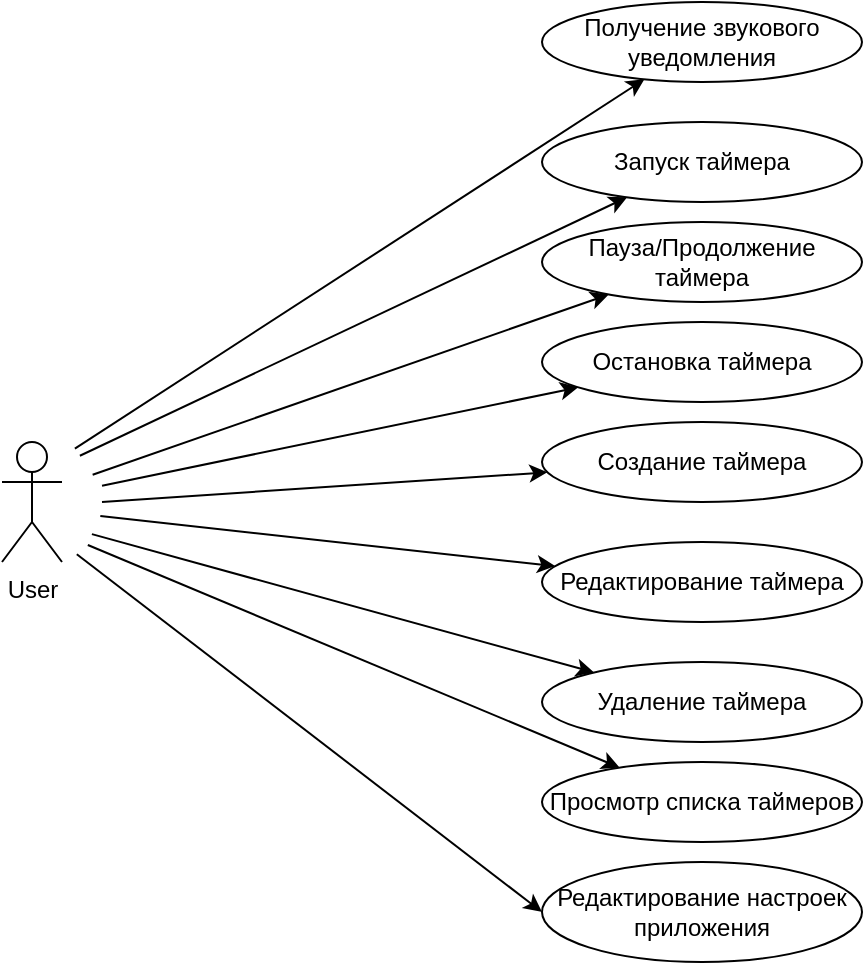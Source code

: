 <mxfile version="24.2.5" type="device" pages="3">
  <diagram id="NwsiOxc8bwwGCf-gUlxk" name="Страница — 1">
    <mxGraphModel dx="1036" dy="614" grid="1" gridSize="10" guides="1" tooltips="1" connect="1" arrows="1" fold="1" page="1" pageScale="1" pageWidth="827" pageHeight="1169" math="0" shadow="0">
      <root>
        <mxCell id="0" />
        <mxCell id="1" parent="0" />
        <mxCell id="uc3" value="Редактирование настроек приложения" style="ellipse;whiteSpace=wrap;html=1;fillColor=#FFFFFF;strokeColor=#000000;" parent="1" vertex="1">
          <mxGeometry x="400" y="620" width="160" height="50" as="geometry" />
        </mxCell>
        <mxCell id="uc4" value="Пауза/Продолжение таймера" style="ellipse;whiteSpace=wrap;html=1;fillColor=#FFFFFF;strokeColor=#000000;" parent="1" vertex="1">
          <mxGeometry x="400" y="300" width="160" height="40" as="geometry" />
        </mxCell>
        <mxCell id="edge4" style="exitX=0.961;exitY=0.33;exitDx=0;exitDy=0;exitPerimeter=0;" parent="1" target="uc4" edge="1">
          <mxGeometry relative="1" as="geometry">
            <mxPoint x="175.32" y="426.4" as="sourcePoint" />
          </mxGeometry>
        </mxCell>
        <mxCell id="uc5" value="Остановка таймера" style="ellipse;whiteSpace=wrap;html=1;fillColor=#FFFFFF;strokeColor=#000000;" parent="1" vertex="1">
          <mxGeometry x="400" y="350" width="160" height="40" as="geometry" />
        </mxCell>
        <mxCell id="edge5" style="exitX=1;exitY=0.398;exitDx=0;exitDy=0;exitPerimeter=0;" parent="1" target="uc5" edge="1">
          <mxGeometry relative="1" as="geometry">
            <mxPoint x="180" y="431.84" as="sourcePoint" />
          </mxGeometry>
        </mxCell>
        <mxCell id="uc6" value="Создание таймера" style="ellipse;whiteSpace=wrap;html=1;fillColor=#FFFFFF;strokeColor=#000000;" parent="1" vertex="1">
          <mxGeometry x="400" y="400" width="160" height="40" as="geometry" />
        </mxCell>
        <mxCell id="edge6" style="exitX=1;exitY=0.5;exitDx=0;exitDy=0;" parent="1" target="uc6" edge="1">
          <mxGeometry relative="1" as="geometry">
            <mxPoint x="180" y="440" as="sourcePoint" />
          </mxGeometry>
        </mxCell>
        <mxCell id="uc7" value="Редактирование таймера" style="ellipse;whiteSpace=wrap;html=1;fillColor=#FFFFFF;strokeColor=#000000;" parent="1" vertex="1">
          <mxGeometry x="400" y="460" width="160" height="40" as="geometry" />
        </mxCell>
        <mxCell id="edge7" style="exitX=0.993;exitY=0.588;exitDx=0;exitDy=0;exitPerimeter=0;" parent="1" target="uc7" edge="1">
          <mxGeometry relative="1" as="geometry">
            <mxPoint x="179.16" y="447.04" as="sourcePoint" />
          </mxGeometry>
        </mxCell>
        <mxCell id="uc8" value="Удаление таймера" style="ellipse;whiteSpace=wrap;html=1;fillColor=#FFFFFF;strokeColor=#000000;" parent="1" vertex="1">
          <mxGeometry x="400" y="520" width="160" height="40" as="geometry" />
        </mxCell>
        <mxCell id="edge8" style="exitX=0.958;exitY=0.701;exitDx=0;exitDy=0;exitPerimeter=0;" parent="1" target="uc8" edge="1">
          <mxGeometry relative="1" as="geometry">
            <mxPoint x="174.96" y="456.08" as="sourcePoint" />
          </mxGeometry>
        </mxCell>
        <mxCell id="uc9" value="Просмотр списка таймеров" style="ellipse;whiteSpace=wrap;html=1;fillColor=#FFFFFF;strokeColor=#000000;" parent="1" vertex="1">
          <mxGeometry x="400" y="570" width="160" height="40" as="geometry" />
        </mxCell>
        <mxCell id="edge9" style="exitX=0.941;exitY=0.769;exitDx=0;exitDy=0;exitPerimeter=0;" parent="1" target="uc9" edge="1">
          <mxGeometry relative="1" as="geometry">
            <mxPoint x="172.92" y="461.52" as="sourcePoint" />
          </mxGeometry>
        </mxCell>
        <mxCell id="uc10" value="Запуск таймера" style="ellipse;whiteSpace=wrap;html=1;fillColor=#FFFFFF;strokeColor=#000000;" parent="1" vertex="1">
          <mxGeometry x="400" y="250" width="160" height="40" as="geometry" />
        </mxCell>
        <mxCell id="edge10" style="" parent="1" target="uc10" edge="1">
          <mxGeometry relative="1" as="geometry">
            <mxPoint x="168.95" y="416.869" as="sourcePoint" />
          </mxGeometry>
        </mxCell>
        <mxCell id="uc12" value="Получение звукового уведомления" style="ellipse;whiteSpace=wrap;html=1;fillColor=#FFFFFF;strokeColor=#000000;" parent="1" vertex="1">
          <mxGeometry x="400" y="190" width="160" height="40" as="geometry" />
        </mxCell>
        <mxCell id="edge12" style="exitX=0.887;exitY=0.166;exitDx=0;exitDy=0;exitPerimeter=0;" parent="1" target="uc12" edge="1">
          <mxGeometry relative="1" as="geometry">
            <mxPoint x="166.44" y="413.28" as="sourcePoint" />
          </mxGeometry>
        </mxCell>
        <mxCell id="QagyqnC1LckfgayvKWn9-4" value="User" style="shape=umlActor;verticalLabelPosition=bottom;verticalAlign=top;html=1;outlineConnect=0;" parent="1" vertex="1">
          <mxGeometry x="130" y="410" width="30" height="60" as="geometry" />
        </mxCell>
        <mxCell id="QagyqnC1LckfgayvKWn9-5" style="entryX=0;entryY=0.5;entryDx=0;entryDy=0;exitX=0.895;exitY=0.827;exitDx=0;exitDy=0;exitPerimeter=0;" parent="1" target="uc3" edge="1">
          <mxGeometry relative="1" as="geometry">
            <mxPoint x="167.4" y="466.16" as="sourcePoint" />
            <mxPoint x="456" y="582" as="targetPoint" />
          </mxGeometry>
        </mxCell>
      </root>
    </mxGraphModel>
  </diagram>
  <diagram id="YE8kzQvxtXKD8Rf_VfgE" name="Страница — 2">
    <mxGraphModel dx="2736" dy="2313" grid="1" gridSize="10" guides="1" tooltips="1" connect="1" arrows="1" fold="1" page="1" pageScale="1" pageWidth="827" pageHeight="1169" math="0" shadow="0">
      <root>
        <mxCell id="0" />
        <mxCell id="1" parent="0" />
        <mxCell id="q6nbXp8VcwyLTmjKK6T_-49" value="" style="edgeStyle=orthogonalEdgeStyle;rounded=0;orthogonalLoop=1;jettySize=auto;html=1;" edge="1" parent="1" source="q6nbXp8VcwyLTmjKK6T_-1" target="q6nbXp8VcwyLTmjKK6T_-47">
          <mxGeometry relative="1" as="geometry" />
        </mxCell>
        <mxCell id="q6nbXp8VcwyLTmjKK6T_-1" value="Выбор таймера" style="rounded=1;whiteSpace=wrap;html=1;" vertex="1" parent="1">
          <mxGeometry x="216.25" y="-10" width="187.5" height="40" as="geometry" />
        </mxCell>
        <mxCell id="q6nbXp8VcwyLTmjKK6T_-15" value="" style="edgeStyle=orthogonalEdgeStyle;rounded=0;orthogonalLoop=1;jettySize=auto;html=1;" edge="1" parent="1" source="q6nbXp8VcwyLTmjKK6T_-2" target="q6nbXp8VcwyLTmjKK6T_-3">
          <mxGeometry relative="1" as="geometry" />
        </mxCell>
        <mxCell id="q6nbXp8VcwyLTmjKK6T_-2" value="Нажатие &#39;Старт&#39;" style="rounded=1;whiteSpace=wrap;html=1;" vertex="1" parent="1">
          <mxGeometry x="215" y="130" width="190" height="40" as="geometry" />
        </mxCell>
        <mxCell id="q6nbXp8VcwyLTmjKK6T_-46" value="" style="edgeStyle=orthogonalEdgeStyle;rounded=0;orthogonalLoop=1;jettySize=auto;html=1;" edge="1" parent="1" source="q6nbXp8VcwyLTmjKK6T_-3" target="q6nbXp8VcwyLTmjKK6T_-5">
          <mxGeometry relative="1" as="geometry" />
        </mxCell>
        <mxCell id="q6nbXp8VcwyLTmjKK6T_-3" value="Запуск фазы" style="rounded=1;whiteSpace=wrap;html=1;" vertex="1" parent="1">
          <mxGeometry x="215" y="200" width="190" height="40" as="geometry" />
        </mxCell>
        <mxCell id="q6nbXp8VcwyLTmjKK6T_-20" value="" style="edgeStyle=orthogonalEdgeStyle;rounded=0;orthogonalLoop=1;jettySize=auto;html=1;" edge="1" parent="1" source="q6nbXp8VcwyLTmjKK6T_-5" target="q6nbXp8VcwyLTmjKK6T_-6">
          <mxGeometry relative="1" as="geometry" />
        </mxCell>
        <mxCell id="q6nbXp8VcwyLTmjKK6T_-23" value="" style="edgeStyle=orthogonalEdgeStyle;rounded=0;orthogonalLoop=1;jettySize=auto;html=1;" edge="1" parent="1" source="q6nbXp8VcwyLTmjKK6T_-5" target="q6nbXp8VcwyLTmjKK6T_-9">
          <mxGeometry relative="1" as="geometry" />
        </mxCell>
        <mxCell id="q6nbXp8VcwyLTmjKK6T_-5" value="Фаза завершена?" style="rhombus;whiteSpace=wrap;html=1;" vertex="1" parent="1">
          <mxGeometry x="240" y="310" width="140" height="60" as="geometry" />
        </mxCell>
        <mxCell id="q6nbXp8VcwyLTmjKK6T_-22" value="" style="edgeStyle=orthogonalEdgeStyle;rounded=0;orthogonalLoop=1;jettySize=auto;html=1;" edge="1" parent="1" source="q6nbXp8VcwyLTmjKK6T_-6" target="q6nbXp8VcwyLTmjKK6T_-7">
          <mxGeometry relative="1" as="geometry" />
        </mxCell>
        <mxCell id="q6nbXp8VcwyLTmjKK6T_-6" value="Проиграть звук" style="rounded=1;whiteSpace=wrap;html=1;" vertex="1" parent="1">
          <mxGeometry y="280" width="140" height="40" as="geometry" />
        </mxCell>
        <mxCell id="q6nbXp8VcwyLTmjKK6T_-43" value="" style="edgeStyle=orthogonalEdgeStyle;rounded=0;orthogonalLoop=1;jettySize=auto;html=1;" edge="1" parent="1" source="q6nbXp8VcwyLTmjKK6T_-7" target="q6nbXp8VcwyLTmjKK6T_-8">
          <mxGeometry relative="1" as="geometry" />
        </mxCell>
        <mxCell id="q6nbXp8VcwyLTmjKK6T_-7" value="Переключить фазу" style="rounded=1;whiteSpace=wrap;html=1;" vertex="1" parent="1">
          <mxGeometry y="370" width="140" height="40" as="geometry" />
        </mxCell>
        <mxCell id="q6nbXp8VcwyLTmjKK6T_-8" value="Таймер завершен?" style="rhombus;whiteSpace=wrap;html=1;" vertex="1" parent="1">
          <mxGeometry x="-230" y="360" width="140" height="60" as="geometry" />
        </mxCell>
        <mxCell id="q6nbXp8VcwyLTmjKK6T_-37" value="" style="edgeStyle=orthogonalEdgeStyle;rounded=0;orthogonalLoop=1;jettySize=auto;html=1;" edge="1" parent="1" source="q6nbXp8VcwyLTmjKK6T_-9" target="q6nbXp8VcwyLTmjKK6T_-33">
          <mxGeometry relative="1" as="geometry" />
        </mxCell>
        <mxCell id="q6nbXp8VcwyLTmjKK6T_-38" value="" style="edgeStyle=orthogonalEdgeStyle;rounded=0;orthogonalLoop=1;jettySize=auto;html=1;entryX=0;entryY=0.75;entryDx=0;entryDy=0;exitX=1;exitY=1;exitDx=0;exitDy=0;" edge="1" parent="1" source="q6nbXp8VcwyLTmjKK6T_-9" target="q6nbXp8VcwyLTmjKK6T_-11">
          <mxGeometry relative="1" as="geometry">
            <Array as="points">
              <mxPoint x="350" y="475" />
              <mxPoint x="350" y="540" />
            </Array>
          </mxGeometry>
        </mxCell>
        <mxCell id="q6nbXp8VcwyLTmjKK6T_-41" value="" style="edgeStyle=orthogonalEdgeStyle;rounded=0;orthogonalLoop=1;jettySize=auto;html=1;" edge="1" parent="1" source="q6nbXp8VcwyLTmjKK6T_-9" target="q6nbXp8VcwyLTmjKK6T_-10">
          <mxGeometry relative="1" as="geometry" />
        </mxCell>
        <mxCell id="q6nbXp8VcwyLTmjKK6T_-9" value="Пользователь взаимодействует?" style="rhombus;whiteSpace=wrap;html=1;" vertex="1" parent="1">
          <mxGeometry x="220" y="430" width="180" height="60" as="geometry" />
        </mxCell>
        <mxCell id="q6nbXp8VcwyLTmjKK6T_-10" value="Пауза" style="rounded=1;whiteSpace=wrap;html=1;" vertex="1" parent="1">
          <mxGeometry x="480" y="440" width="120" height="40" as="geometry" />
        </mxCell>
        <mxCell id="q6nbXp8VcwyLTmjKK6T_-42" style="edgeStyle=orthogonalEdgeStyle;rounded=0;orthogonalLoop=1;jettySize=auto;html=1;exitX=0.5;exitY=1;exitDx=0;exitDy=0;" edge="1" parent="1" source="q6nbXp8VcwyLTmjKK6T_-11">
          <mxGeometry relative="1" as="geometry">
            <mxPoint x="310" y="280" as="targetPoint" />
            <Array as="points">
              <mxPoint x="470" y="570" />
              <mxPoint x="620" y="570" />
              <mxPoint x="620" y="280" />
            </Array>
          </mxGeometry>
        </mxCell>
        <mxCell id="q6nbXp8VcwyLTmjKK6T_-11" value="Продолжить" style="rounded=1;whiteSpace=wrap;html=1;" vertex="1" parent="1">
          <mxGeometry x="410" y="510" width="120" height="40" as="geometry" />
        </mxCell>
        <mxCell id="q6nbXp8VcwyLTmjKK6T_-26" value="" style="edgeStyle=orthogonalEdgeStyle;rounded=0;orthogonalLoop=1;jettySize=auto;html=1;" edge="1" parent="1" source="q6nbXp8VcwyLTmjKK6T_-24" target="q6nbXp8VcwyLTmjKK6T_-1">
          <mxGeometry relative="1" as="geometry" />
        </mxCell>
        <mxCell id="q6nbXp8VcwyLTmjKK6T_-24" value="" style="ellipse;whiteSpace=wrap;html=1;aspect=fixed;" vertex="1" parent="1">
          <mxGeometry x="280" y="-100" width="60" height="60" as="geometry" />
        </mxCell>
        <mxCell id="q6nbXp8VcwyLTmjKK6T_-31" value="" style="ellipse;whiteSpace=wrap;html=1;aspect=fixed;fillColor=#000000;" vertex="1" parent="1">
          <mxGeometry x="60" y="670" width="60" height="60" as="geometry" />
        </mxCell>
        <mxCell id="q6nbXp8VcwyLTmjKK6T_-36" value="" style="edgeStyle=orthogonalEdgeStyle;rounded=0;orthogonalLoop=1;jettySize=auto;html=1;exitX=0.5;exitY=1;exitDx=0;exitDy=0;" edge="1" parent="1" source="q6nbXp8VcwyLTmjKK6T_-33" target="q6nbXp8VcwyLTmjKK6T_-31">
          <mxGeometry relative="1" as="geometry">
            <Array as="points">
              <mxPoint x="90" y="710" />
              <mxPoint x="90" y="710" />
            </Array>
          </mxGeometry>
        </mxCell>
        <mxCell id="q6nbXp8VcwyLTmjKK6T_-33" value="Стоп" style="rounded=1;whiteSpace=wrap;html=1;" vertex="1" parent="1">
          <mxGeometry x="30" y="545" width="120" height="40" as="geometry" />
        </mxCell>
        <mxCell id="q6nbXp8VcwyLTmjKK6T_-40" value="" style="edgeStyle=orthogonalEdgeStyle;rounded=0;orthogonalLoop=1;jettySize=auto;html=1;entryX=1;entryY=0;entryDx=0;entryDy=0;exitX=0.5;exitY=0;exitDx=0;exitDy=0;" edge="1" parent="1" source="q6nbXp8VcwyLTmjKK6T_-10" target="q6nbXp8VcwyLTmjKK6T_-9">
          <mxGeometry relative="1" as="geometry">
            <mxPoint x="590" y="490" as="sourcePoint" />
            <mxPoint x="590" y="575" as="targetPoint" />
            <Array as="points">
              <mxPoint x="580" y="420" />
              <mxPoint x="355" y="420" />
            </Array>
          </mxGeometry>
        </mxCell>
        <mxCell id="q6nbXp8VcwyLTmjKK6T_-44" value="" style="edgeStyle=orthogonalEdgeStyle;rounded=0;orthogonalLoop=1;jettySize=auto;html=1;exitX=0.5;exitY=0;exitDx=0;exitDy=0;entryX=0;entryY=0.5;entryDx=0;entryDy=0;" edge="1" parent="1" source="q6nbXp8VcwyLTmjKK6T_-8" target="q6nbXp8VcwyLTmjKK6T_-3">
          <mxGeometry relative="1" as="geometry">
            <mxPoint x="10" y="400" as="sourcePoint" />
            <mxPoint x="-80" y="400" as="targetPoint" />
            <Array as="points">
              <mxPoint x="-160" y="220" />
            </Array>
          </mxGeometry>
        </mxCell>
        <mxCell id="q6nbXp8VcwyLTmjKK6T_-45" value="" style="edgeStyle=orthogonalEdgeStyle;rounded=0;orthogonalLoop=1;jettySize=auto;html=1;exitX=0.5;exitY=1;exitDx=0;exitDy=0;entryX=0;entryY=0.5;entryDx=0;entryDy=0;" edge="1" parent="1" source="q6nbXp8VcwyLTmjKK6T_-8" target="q6nbXp8VcwyLTmjKK6T_-31">
          <mxGeometry relative="1" as="geometry">
            <mxPoint x="20" y="410" as="sourcePoint" />
            <mxPoint x="-70" y="410" as="targetPoint" />
            <Array as="points">
              <mxPoint x="-160" y="700" />
            </Array>
          </mxGeometry>
        </mxCell>
        <mxCell id="q6nbXp8VcwyLTmjKK6T_-50" value="" style="edgeStyle=orthogonalEdgeStyle;rounded=0;orthogonalLoop=1;jettySize=auto;html=1;" edge="1" parent="1" source="q6nbXp8VcwyLTmjKK6T_-47" target="q6nbXp8VcwyLTmjKK6T_-2">
          <mxGeometry relative="1" as="geometry" />
        </mxCell>
        <mxCell id="q6nbXp8VcwyLTmjKK6T_-47" value="Отображение времени" style="rounded=1;whiteSpace=wrap;html=1;" vertex="1" parent="1">
          <mxGeometry x="215" y="60" width="190" height="40" as="geometry" />
        </mxCell>
        <mxCell id="q6nbXp8VcwyLTmjKK6T_-51" value="Да" style="text;html=1;align=center;verticalAlign=middle;resizable=0;points=[];autosize=1;strokeColor=none;fillColor=none;" vertex="1" parent="1">
          <mxGeometry x="200" y="310" width="40" height="30" as="geometry" />
        </mxCell>
        <mxCell id="q6nbXp8VcwyLTmjKK6T_-52" value="Да" style="text;html=1;align=center;verticalAlign=middle;resizable=0;points=[];autosize=1;strokeColor=none;fillColor=none;" vertex="1" parent="1">
          <mxGeometry x="394" y="430" width="40" height="30" as="geometry" />
        </mxCell>
        <mxCell id="q6nbXp8VcwyLTmjKK6T_-53" value="Да" style="text;html=1;align=center;verticalAlign=middle;resizable=0;points=[];autosize=1;strokeColor=none;fillColor=none;" vertex="1" parent="1">
          <mxGeometry x="190" y="430" width="40" height="30" as="geometry" />
        </mxCell>
        <mxCell id="q6nbXp8VcwyLTmjKK6T_-54" value="Да" style="text;html=1;align=center;verticalAlign=middle;resizable=0;points=[];autosize=1;strokeColor=none;fillColor=none;" vertex="1" parent="1">
          <mxGeometry x="350" y="480" width="40" height="30" as="geometry" />
        </mxCell>
        <mxCell id="q6nbXp8VcwyLTmjKK6T_-55" value="Да" style="text;html=1;align=center;verticalAlign=middle;resizable=0;points=[];autosize=1;strokeColor=none;fillColor=none;" vertex="1" parent="1">
          <mxGeometry x="-160" y="420" width="40" height="30" as="geometry" />
        </mxCell>
        <mxCell id="q6nbXp8VcwyLTmjKK6T_-56" value="Нет" style="text;html=1;align=center;verticalAlign=middle;resizable=0;points=[];autosize=1;strokeColor=none;fillColor=none;" vertex="1" parent="1">
          <mxGeometry x="-160" y="330" width="40" height="30" as="geometry" />
        </mxCell>
        <mxCell id="q6nbXp8VcwyLTmjKK6T_-57" value="&lt;span style=&quot;color: rgb(0, 0, 0); font-family: Helvetica; font-size: 12px; font-style: normal; font-variant-ligatures: normal; font-variant-caps: normal; font-weight: 400; letter-spacing: normal; orphans: 2; text-align: center; text-indent: 0px; text-transform: none; widows: 2; word-spacing: 0px; -webkit-text-stroke-width: 0px; white-space: nowrap; background-color: rgb(251, 251, 251); text-decoration-thickness: initial; text-decoration-style: initial; text-decoration-color: initial; display: inline !important; float: none;&quot;&gt;Нет&lt;/span&gt;" style="text;whiteSpace=wrap;html=1;" vertex="1" parent="1">
          <mxGeometry x="280" y="370" width="30" height="30" as="geometry" />
        </mxCell>
        <mxCell id="q6nbXp8VcwyLTmjKK6T_-59" value="" style="edgeStyle=orthogonalEdgeStyle;rounded=0;orthogonalLoop=1;jettySize=auto;html=1;exitX=0.5;exitY=1;exitDx=0;exitDy=0;" edge="1" parent="1" source="q6nbXp8VcwyLTmjKK6T_-9">
          <mxGeometry relative="1" as="geometry">
            <mxPoint x="346.92" y="485.38" as="sourcePoint" />
            <mxPoint x="310" y="264" as="targetPoint" />
            <Array as="points">
              <mxPoint x="310" y="584" />
              <mxPoint x="709" y="584" />
              <mxPoint x="709" y="264" />
            </Array>
          </mxGeometry>
        </mxCell>
        <mxCell id="q6nbXp8VcwyLTmjKK6T_-60" value="&lt;span style=&quot;color: rgb(0, 0, 0); font-family: Helvetica; font-size: 12px; font-style: normal; font-variant-ligatures: normal; font-variant-caps: normal; font-weight: 400; letter-spacing: normal; orphans: 2; text-align: center; text-indent: 0px; text-transform: none; widows: 2; word-spacing: 0px; -webkit-text-stroke-width: 0px; white-space: nowrap; background-color: rgb(251, 251, 251); text-decoration-thickness: initial; text-decoration-style: initial; text-decoration-color: initial; display: inline !important; float: none;&quot;&gt;Нет&lt;/span&gt;" style="text;whiteSpace=wrap;html=1;" vertex="1" parent="1">
          <mxGeometry x="280" y="500" width="30" height="30" as="geometry" />
        </mxCell>
      </root>
    </mxGraphModel>
  </diagram>
  <diagram id="GrD-VR5JUvBg3h_LCVYx" name="Страница — 3">
    <mxGraphModel dx="1978" dy="4189" grid="1" gridSize="10" guides="1" tooltips="1" connect="1" arrows="1" fold="1" page="1" pageScale="1" pageWidth="827" pageHeight="1169" math="0" shadow="0">
      <root>
        <mxCell id="0" />
        <mxCell id="1" parent="0" />
        <mxCell id="Ji6EK6EwQxz0IhGoD4ME-1" value="&lt;p style=&quot;margin:0px;margin-top:4px;text-align:center;&quot;&gt;&lt;i&gt;Гость&lt;/i&gt;&lt;/p&gt;&lt;hr size=&quot;1&quot;&gt;&lt;p style=&quot;margin:0px;margin-left:4px;&quot;&gt;+ &lt;font&gt;ID&lt;/font&gt;&lt;/p&gt;&lt;p style=&quot;margin:0px;margin-left:4px;&quot;&gt;+ ID.Пользователя&lt;/p&gt;&lt;p style=&quot;margin:0px;margin-left:4px;&quot;&gt;+ Номер паспорта&lt;/p&gt;&lt;p style=&quot;margin:0px;margin-left:4px;&quot;&gt;+ Место проживания&lt;/p&gt;&lt;hr size=&quot;1&quot;&gt;&lt;p style=&quot;margin:0px;margin-left:4px;&quot;&gt;&lt;/p&gt;&amp;nbsp;+ Создать_Гостя()&lt;br&gt;&amp;nbsp;+&amp;nbsp;Редактировать_Гостя()&lt;br&gt;&amp;nbsp;+ Удалить_Гостя()" style="verticalAlign=top;align=left;overflow=fill;fontSize=12;fontFamily=Helvetica;html=1;whiteSpace=wrap;fontColor=#000000;" vertex="1" parent="1">
          <mxGeometry x="84.25" y="-2288" width="170" height="182" as="geometry" />
        </mxCell>
        <mxCell id="Ji6EK6EwQxz0IhGoD4ME-2" value="&lt;p style=&quot;margin:0px;margin-top:4px;text-align:center;&quot;&gt;&lt;i&gt;Сотрудник(Пользователь)&lt;/i&gt;&lt;/p&gt;&lt;hr size=&quot;1&quot;&gt;&lt;p style=&quot;border-color: var(--border-color); margin: 0px 0px 0px 4px;&quot;&gt;+&amp;nbsp;&lt;font style=&quot;border-color: var(--border-color);&quot;&gt;ID&lt;/font&gt;&lt;/p&gt;&lt;p style=&quot;border-color: var(--border-color); margin: 0px 0px 0px 4px;&quot;&gt;+ Имя&lt;/p&gt;&lt;p style=&quot;border-color: var(--border-color); margin: 0px 0px 0px 4px;&quot;&gt;+ Фамилия&lt;/p&gt;&lt;p style=&quot;border-color: var(--border-color); margin: 0px 0px 0px 4px;&quot;&gt;+ Логин&lt;/p&gt;&lt;p style=&quot;border-color: var(--border-color); margin: 0px 0px 0px 4px;&quot;&gt;+ Пароль&lt;/p&gt;&lt;p style=&quot;border-color: var(--border-color); margin: 0px 0px 0px 4px;&quot;&gt;+ Роль&lt;/p&gt;&lt;p style=&quot;border-color: var(--border-color); margin: 0px 0px 0px 4px;&quot;&gt;+ Телефон&lt;br style=&quot;border-color: var(--border-color);&quot;&gt;+ Адрес электронной почты&lt;/p&gt;&lt;hr size=&quot;1&quot;&gt;&lt;p style=&quot;margin:0px;margin-left:4px;&quot;&gt;&lt;/p&gt;&amp;nbsp;+ Создать_&lt;i style=&quot;border-color: var(--border-color); text-align: center;&quot;&gt;Сотрудника&lt;/i&gt;()&lt;br&gt;&amp;nbsp;+&amp;nbsp;Редактировать_&lt;i style=&quot;border-color: var(--border-color); text-align: center;&quot;&gt;Сотрудника&lt;/i&gt;()&lt;br&gt;&amp;nbsp;+ Удалить_&lt;i style=&quot;border-color: var(--border-color); text-align: center;&quot;&gt;Сотрудника&lt;/i&gt;()" style="verticalAlign=top;align=left;overflow=fill;fontSize=12;fontFamily=Helvetica;html=1;whiteSpace=wrap;" vertex="1" parent="1">
          <mxGeometry x="76.25" y="-1974.64" width="188" height="216.76" as="geometry" />
        </mxCell>
        <mxCell id="Ji6EK6EwQxz0IhGoD4ME-3" value="&lt;p style=&quot;margin:0px;margin-top:4px;text-align:center;&quot;&gt;&lt;i&gt;Уведомление&lt;/i&gt;&lt;/p&gt;&lt;hr size=&quot;1&quot;&gt;&lt;p style=&quot;margin:0px;margin-left:4px;&quot;&gt;+ ID&lt;/p&gt;&lt;p style=&quot;margin:0px;margin-left:4px;&quot;&gt;+ ID.Заказ&lt;/p&gt;&lt;p style=&quot;margin:0px;margin-left:4px;&quot;&gt;+ Дата&lt;/p&gt;&lt;p style=&quot;margin:0px;margin-left:4px;&quot;&gt;+ Текст&lt;/p&gt;&lt;hr size=&quot;1&quot;&gt;&lt;p style=&quot;margin:0px;margin-left:4px;&quot;&gt;&lt;/p&gt;&amp;nbsp;+ Создать_Уведомление()&lt;br&gt;&amp;nbsp;+ Редактировать_Уведомление()&lt;br&gt;&amp;nbsp;+ Удалить_Уведомление()" style="verticalAlign=top;align=left;overflow=fill;fontSize=12;fontFamily=Helvetica;html=1;whiteSpace=wrap;" vertex="1" parent="1">
          <mxGeometry x="691" y="-1948.52" width="191" height="164.52" as="geometry" />
        </mxCell>
        <mxCell id="Ji6EK6EwQxz0IhGoD4ME-4" value="&lt;p style=&quot;margin:0px;margin-top:4px;text-align:center;&quot;&gt;&lt;i&gt;Заказ&lt;/i&gt;&lt;/p&gt;&lt;hr size=&quot;1&quot;&gt;&lt;p style=&quot;margin:0px;margin-left:4px;&quot;&gt;+ ID&amp;nbsp;&lt;/p&gt;&lt;p style=&quot;margin:0px;margin-left:4px;&quot;&gt;+ Дата заказа&lt;/p&gt;&lt;p style=&quot;margin:0px;margin-left:4px;&quot;&gt;+ ID.Брони&lt;/p&gt;&lt;p style=&quot;margin:0px;margin-left:4px;&quot;&gt;+ Статус&lt;/p&gt;&lt;p style=&quot;margin:0px;margin-left:4px;&quot;&gt;+ ID.Уведомление&lt;/p&gt;&lt;p style=&quot;margin:0px;margin-left:4px;&quot;&gt;+ ID.Сотрудника&lt;/p&gt;&lt;p style=&quot;margin:0px;margin-left:4px;&quot;&gt;+ Стоимость заказа&lt;/p&gt;&lt;hr size=&quot;1&quot;&gt;&lt;p style=&quot;margin:0px;margin-left:4px;&quot;&gt;&lt;/p&gt;&amp;nbsp;+ Создать_Заказ()&lt;br&gt;&amp;nbsp;+ Редактировать_Заказ()&lt;br&gt;&amp;nbsp;+ Изменить_Статус_Заказа()&lt;br&gt;&amp;nbsp;+ Удалить_Заказ()" style="verticalAlign=top;align=left;overflow=fill;fontSize=12;fontFamily=Helvetica;html=1;whiteSpace=wrap;" vertex="1" parent="1">
          <mxGeometry x="401" y="-1976.76" width="170" height="221" as="geometry" />
        </mxCell>
        <mxCell id="Ji6EK6EwQxz0IhGoD4ME-5" value="" style="endArrow=none;endFill=0;endSize=24;html=1;rounded=0;" edge="1" parent="1" source="Ji6EK6EwQxz0IhGoD4ME-2" target="Ji6EK6EwQxz0IhGoD4ME-4">
          <mxGeometry width="160" relative="1" as="geometry">
            <mxPoint x="-764.5" y="-2230.26" as="sourcePoint" />
            <mxPoint x="-419" y="-2325.76" as="targetPoint" />
          </mxGeometry>
        </mxCell>
        <mxCell id="Ji6EK6EwQxz0IhGoD4ME-6" value="" style="endArrow=diamondThin;endFill=1;endSize=24;html=1;rounded=0;" edge="1" parent="1" source="Ji6EK6EwQxz0IhGoD4ME-3" target="Ji6EK6EwQxz0IhGoD4ME-4">
          <mxGeometry width="160" relative="1" as="geometry">
            <mxPoint x="993.5" y="-1816.89" as="sourcePoint" />
            <mxPoint x="382" y="-1730.39" as="targetPoint" />
          </mxGeometry>
        </mxCell>
        <mxCell id="Ji6EK6EwQxz0IhGoD4ME-7" value="&lt;p style=&quot;margin:0px;margin-top:4px;text-align:center;&quot;&gt;&lt;i&gt;Отзыв&lt;/i&gt;&lt;/p&gt;&lt;hr size=&quot;1&quot;&gt;&lt;p style=&quot;margin:0px;margin-left:4px;&quot;&gt;+ ID&lt;/p&gt;&lt;p style=&quot;margin:0px;margin-left:4px;&quot;&gt;+ ID.Гостя&lt;/p&gt;&lt;p style=&quot;margin:0px;margin-left:4px;&quot;&gt;+ Дата&lt;/p&gt;&lt;p style=&quot;margin:0px;margin-left:4px;&quot;&gt;+ Время&lt;/p&gt;&lt;p style=&quot;margin:0px;margin-left:4px;&quot;&gt;+ Комментарий(Текст)&lt;/p&gt;&lt;p style=&quot;margin:0px;margin-left:4px;&quot;&gt;+ Оценка&lt;/p&gt;&lt;hr size=&quot;1&quot;&gt;&lt;p style=&quot;margin:0px;margin-left:4px;&quot;&gt;&lt;/p&gt;&amp;nbsp;+ Создать_Отзыв()&lt;br style=&quot;border-color: var(--border-color);&quot;&gt;&amp;nbsp;+ Удалить_Отзыв()" style="verticalAlign=top;align=left;overflow=fill;fontSize=12;fontFamily=Helvetica;html=1;whiteSpace=wrap;" vertex="1" parent="1">
          <mxGeometry x="-212" y="-2282" width="170" height="170" as="geometry" />
        </mxCell>
        <mxCell id="Ji6EK6EwQxz0IhGoD4ME-8" value="&lt;p style=&quot;margin:0px;margin-top:4px;text-align:center;&quot;&gt;&lt;i&gt;Номер&lt;/i&gt;&lt;/p&gt;&lt;hr size=&quot;1&quot;&gt;&lt;p style=&quot;margin:0px;margin-left:4px;&quot;&gt;+ Номер комнаты&lt;/p&gt;&lt;p style=&quot;margin:0px;margin-left:4px;&quot;&gt;&lt;span style=&quot;background-color: initial;&quot;&gt;+ Тип номера&lt;/span&gt;&lt;br&gt;&lt;/p&gt;&lt;p style=&quot;margin:0px;margin-left:4px;&quot;&gt;+ Стоимость за ночь&lt;/p&gt;&lt;p style=&quot;margin:0px;margin-left:4px;&quot;&gt;+ Статус&lt;/p&gt;&lt;hr size=&quot;1&quot;&gt;&lt;p style=&quot;margin:0px;margin-left:4px;&quot;&gt;&lt;/p&gt;&amp;nbsp;+ Создать_&lt;span style=&quot;border-color: var(--border-color); text-align: center;&quot;&gt;Номер&lt;/span&gt;()&lt;br style=&quot;border-color: var(--border-color);&quot;&gt;&amp;nbsp;+ Редактировать_Номер()&lt;br style=&quot;border-color: var(--border-color);&quot;&gt;&amp;nbsp;+ Удалить_Номер()&amp;nbsp;&lt;br&gt;&amp;nbsp;+ Изменить_Статус_Номера()" style="verticalAlign=top;align=left;overflow=fill;fontSize=12;fontFamily=Helvetica;html=1;whiteSpace=wrap;" vertex="1" parent="1">
          <mxGeometry x="682" y="-2282" width="180" height="170" as="geometry" />
        </mxCell>
        <mxCell id="Ji6EK6EwQxz0IhGoD4ME-9" value="&lt;p style=&quot;margin:0px;margin-top:4px;text-align:center;&quot;&gt;&lt;i&gt;Бронь&lt;/i&gt;&lt;/p&gt;&lt;hr size=&quot;1&quot;&gt;&lt;p style=&quot;margin:0px;margin-left:4px;&quot;&gt;+ &lt;font&gt;ID&lt;/font&gt;&lt;/p&gt;&lt;p style=&quot;margin:0px;margin-left:4px;&quot;&gt;&lt;span style=&quot;background-color: initial;&quot;&gt;+ Дата бронирования&lt;/span&gt;&lt;br&gt;&lt;/p&gt;&lt;p style=&quot;margin:0px;margin-left:4px;&quot;&gt;+ Дата заселения&amp;nbsp;&lt;/p&gt;&lt;p style=&quot;margin:0px;margin-left:4px;&quot;&gt;+ Дата выселения&lt;/p&gt;&lt;p style=&quot;margin:0px;margin-left:4px;&quot;&gt;+ Статус бронирования&lt;/p&gt;&lt;p style=&quot;margin:0px;margin-left:4px;&quot;&gt;+ Номер комнаты&lt;/p&gt;&lt;p style=&quot;margin:0px;margin-left:4px;&quot;&gt;+ ID.Гостя&lt;/p&gt;&lt;p style=&quot;margin:0px;margin-left:4px;&quot;&gt;+ Стоимость&lt;/p&gt;&lt;hr size=&quot;1&quot;&gt;&lt;p style=&quot;margin:0px;margin-left:4px;&quot;&gt;&lt;/p&gt;&amp;nbsp;+ Создать_&lt;i style=&quot;border-color: var(--border-color); text-align: center;&quot;&gt;Бронь&lt;/i&gt;()&lt;br&gt;&amp;nbsp;+ Редактировать_Бронь()&lt;br&gt;&amp;nbsp;+ Удалить_Бронь()" style="verticalAlign=top;align=left;overflow=fill;fontSize=12;fontFamily=Helvetica;html=1;whiteSpace=wrap;fontColor=#000000;" vertex="1" parent="1">
          <mxGeometry x="398" y="-2302" width="170" height="210" as="geometry" />
        </mxCell>
        <mxCell id="Ji6EK6EwQxz0IhGoD4ME-10" value="" style="rounded=0;orthogonalLoop=1;jettySize=auto;html=1;endArrow=none;endFill=0;" edge="1" parent="1" source="Ji6EK6EwQxz0IhGoD4ME-9" target="Ji6EK6EwQxz0IhGoD4ME-1">
          <mxGeometry relative="1" as="geometry">
            <mxPoint x="205" y="-1969.76" as="targetPoint" />
            <mxPoint x="206" y="-2053.76" as="sourcePoint" />
          </mxGeometry>
        </mxCell>
        <mxCell id="Ji6EK6EwQxz0IhGoD4ME-11" value="" style="rounded=0;orthogonalLoop=1;jettySize=auto;html=1;endArrow=none;endFill=0;" edge="1" parent="1" source="Ji6EK6EwQxz0IhGoD4ME-7" target="Ji6EK6EwQxz0IhGoD4ME-1">
          <mxGeometry relative="1" as="geometry">
            <mxPoint x="-113" y="-1995.88" as="targetPoint" />
            <mxPoint x="-92" y="-2118.64" as="sourcePoint" />
          </mxGeometry>
        </mxCell>
        <mxCell id="Ji6EK6EwQxz0IhGoD4ME-12" value="" style="rounded=0;orthogonalLoop=1;jettySize=auto;html=1;endArrow=none;endFill=0;" edge="1" parent="1" source="Ji6EK6EwQxz0IhGoD4ME-8" target="Ji6EK6EwQxz0IhGoD4ME-9">
          <mxGeometry relative="1" as="geometry">
            <mxPoint x="225" y="-1949.76" as="targetPoint" />
            <mxPoint x="226" y="-2033.76" as="sourcePoint" />
          </mxGeometry>
        </mxCell>
        <mxCell id="Ji6EK6EwQxz0IhGoD4ME-13" value="&lt;font color=&quot;#000000&quot;&gt;1&lt;/font&gt;" style="text;html=1;strokeColor=none;fillColor=none;align=center;verticalAlign=middle;whiteSpace=wrap;rounded=0;fontSize=14;fontColor=#FF0000;" vertex="1" parent="1">
          <mxGeometry x="65" y="-2217.76" width="20" height="20" as="geometry" />
        </mxCell>
        <mxCell id="Ji6EK6EwQxz0IhGoD4ME-14" value="&lt;font color=&quot;#000000&quot;&gt;*&lt;/font&gt;" style="text;html=1;strokeColor=none;fillColor=none;align=center;verticalAlign=middle;whiteSpace=wrap;rounded=0;fontSize=14;fontColor=#FF0000;" vertex="1" parent="1">
          <mxGeometry x="-28.5" y="-2216.76" width="20" height="20" as="geometry" />
        </mxCell>
        <mxCell id="Ji6EK6EwQxz0IhGoD4ME-15" value="&lt;font color=&quot;#000000&quot;&gt;1&lt;/font&gt;" style="text;html=1;strokeColor=none;fillColor=none;align=center;verticalAlign=middle;whiteSpace=wrap;rounded=0;fontSize=14;fontColor=#FF0000;" vertex="1" parent="1">
          <mxGeometry x="255" y="-2216.76" width="20" height="20" as="geometry" />
        </mxCell>
        <mxCell id="Ji6EK6EwQxz0IhGoD4ME-16" value="&lt;font color=&quot;#000000&quot;&gt;*&lt;/font&gt;" style="text;html=1;strokeColor=none;fillColor=none;align=center;verticalAlign=middle;whiteSpace=wrap;rounded=0;fontSize=14;fontColor=#FF0000;" vertex="1" parent="1">
          <mxGeometry x="569" y="-2218.76" width="20" height="20" as="geometry" />
        </mxCell>
        <mxCell id="Ji6EK6EwQxz0IhGoD4ME-17" value="&lt;font color=&quot;#000000&quot;&gt;1&lt;/font&gt;" style="text;html=1;strokeColor=none;fillColor=none;align=center;verticalAlign=middle;whiteSpace=wrap;rounded=0;fontSize=14;fontColor=#FF0000;" vertex="1" parent="1">
          <mxGeometry x="659" y="-2216.76" width="20" height="20" as="geometry" />
        </mxCell>
        <mxCell id="Ji6EK6EwQxz0IhGoD4ME-18" value="&lt;font color=&quot;#000000&quot;&gt;*&lt;/font&gt;" style="text;html=1;strokeColor=none;fillColor=none;align=center;verticalAlign=middle;whiteSpace=wrap;rounded=0;fontSize=14;fontColor=#FF0000;" vertex="1" parent="1">
          <mxGeometry x="377" y="-2216.76" width="20" height="20" as="geometry" />
        </mxCell>
        <mxCell id="Ji6EK6EwQxz0IhGoD4ME-19" value="&lt;font color=&quot;#000000&quot;&gt;*&lt;/font&gt;" style="text;html=1;strokeColor=none;fillColor=none;align=center;verticalAlign=middle;whiteSpace=wrap;rounded=0;fontSize=14;fontColor=#FF0000;" vertex="1" parent="1">
          <mxGeometry x="487" y="-1663.76" width="20" height="20" as="geometry" />
        </mxCell>
        <mxCell id="Ji6EK6EwQxz0IhGoD4ME-20" value="&lt;font color=&quot;#000000&quot;&gt;*&lt;/font&gt;" style="text;html=1;strokeColor=none;fillColor=none;align=center;verticalAlign=middle;whiteSpace=wrap;rounded=0;fontSize=14;fontColor=#FF0000;" vertex="1" parent="1">
          <mxGeometry x="671" y="-1886.76" width="20" height="20" as="geometry" />
        </mxCell>
        <mxCell id="Ji6EK6EwQxz0IhGoD4ME-21" value="&lt;font color=&quot;#000000&quot;&gt;1&lt;/font&gt;" style="text;html=1;strokeColor=none;fillColor=none;align=center;verticalAlign=middle;whiteSpace=wrap;rounded=0;fontSize=14;fontColor=#FF0000;" vertex="1" parent="1">
          <mxGeometry x="573" y="-1894.76" width="20" height="20" as="geometry" />
        </mxCell>
        <mxCell id="Ji6EK6EwQxz0IhGoD4ME-22" value="&lt;p style=&quot;margin:0px;margin-top:4px;text-align:center;&quot;&gt;&lt;i&gt;Услуга в заказе&lt;/i&gt;&lt;/p&gt;&lt;hr size=&quot;1&quot;&gt;&lt;p style=&quot;margin:0px;margin-left:4px;&quot;&gt;+ ID.Услуги&lt;/p&gt;&lt;p style=&quot;margin:0px;margin-left:4px;&quot;&gt;+ ID.Заказа&lt;/p&gt;&lt;p style=&quot;margin:0px;margin-left:4px;&quot;&gt;+ ID.Сотрудника&lt;/p&gt;&lt;p style=&quot;margin:0px;margin-left:4px;&quot;&gt;+ Количество&lt;/p&gt;&lt;hr size=&quot;1&quot;&gt;&lt;p style=&quot;margin:0px;margin-left:4px;&quot;&gt;&lt;/p&gt;&amp;nbsp;+ Добавить_Услугу_в_Заказ()&lt;br style=&quot;border-color: var(--border-color);&quot;&gt;&amp;nbsp;+ Удалить_Услугу_из_Заказа()" style="verticalAlign=top;align=left;overflow=fill;fontSize=12;fontFamily=Helvetica;html=1;whiteSpace=wrap;" vertex="1" parent="1">
          <mxGeometry x="391" y="-1640.39" width="190" height="140.39" as="geometry" />
        </mxCell>
        <mxCell id="Ji6EK6EwQxz0IhGoD4ME-23" value="" style="endArrow=diamondThin;endFill=1;endSize=24;html=1;rounded=0;" edge="1" parent="1" source="Ji6EK6EwQxz0IhGoD4ME-22" target="Ji6EK6EwQxz0IhGoD4ME-4">
          <mxGeometry width="160" relative="1" as="geometry">
            <mxPoint x="271" y="-1850.76" as="sourcePoint" />
            <mxPoint x="402" y="-1850.76" as="targetPoint" />
          </mxGeometry>
        </mxCell>
        <mxCell id="Ji6EK6EwQxz0IhGoD4ME-24" value="" style="endArrow=diamondThin;endFill=1;endSize=24;html=1;rounded=0;" edge="1" parent="1" source="Ji6EK6EwQxz0IhGoD4ME-22" target="Ji6EK6EwQxz0IhGoD4ME-27">
          <mxGeometry width="160" relative="1" as="geometry">
            <mxPoint x="-400" y="-2036.263" as="sourcePoint" />
            <mxPoint x="254.75" y="-1570.199" as="targetPoint" />
          </mxGeometry>
        </mxCell>
        <mxCell id="Ji6EK6EwQxz0IhGoD4ME-25" value="&lt;font color=&quot;#000000&quot;&gt;1&lt;/font&gt;" style="text;html=1;strokeColor=none;fillColor=none;align=center;verticalAlign=middle;whiteSpace=wrap;rounded=0;fontSize=14;fontColor=#FF0000;" vertex="1" parent="1">
          <mxGeometry x="496" y="-1754.76" width="20" height="20" as="geometry" />
        </mxCell>
        <mxCell id="Ji6EK6EwQxz0IhGoD4ME-26" value="&lt;font color=&quot;#000000&quot;&gt;*&lt;/font&gt;" style="text;html=1;strokeColor=none;fillColor=none;align=center;verticalAlign=middle;whiteSpace=wrap;rounded=0;fontSize=14;fontColor=#FF0000;" vertex="1" parent="1">
          <mxGeometry x="581" y="-1594" width="20" height="20" as="geometry" />
        </mxCell>
        <mxCell id="Ji6EK6EwQxz0IhGoD4ME-27" value="&lt;p style=&quot;margin:0px;margin-top:4px;text-align:center;&quot;&gt;&lt;i&gt;Услуга&lt;/i&gt;&lt;/p&gt;&lt;hr size=&quot;1&quot;&gt;&lt;p style=&quot;margin:0px;margin-left:4px;&quot;&gt;+ &lt;font&gt;ID&lt;/font&gt;&lt;/p&gt;&lt;p style=&quot;margin:0px;margin-left:4px;&quot;&gt;+ Название&lt;/p&gt;&lt;p style=&quot;margin:0px;margin-left:4px;&quot;&gt;+ Стоимость&lt;br&gt;&lt;/p&gt;&lt;hr size=&quot;1&quot;&gt;&lt;p style=&quot;margin:0px;margin-left:4px;&quot;&gt;&lt;/p&gt;&amp;nbsp;&lt;font&gt;+ Создать_Услугу()&lt;br&gt;&amp;nbsp;+ Редактировать_Услугу()&lt;br style=&quot;border-color: var(--border-color);&quot;&gt;&amp;nbsp;+&amp;nbsp;Удалить_Услугу()&lt;br&gt;&lt;/font&gt;" style="verticalAlign=top;align=left;overflow=fill;fontSize=12;fontFamily=Helvetica;html=1;whiteSpace=wrap;fontColor=#000000;" vertex="1" parent="1">
          <mxGeometry x="749" y="-1636.76" width="191" height="137.26" as="geometry" />
        </mxCell>
        <mxCell id="Ji6EK6EwQxz0IhGoD4ME-28" value="&lt;font color=&quot;#000000&quot;&gt;*&lt;/font&gt;" style="text;html=1;strokeColor=none;fillColor=none;align=center;verticalAlign=middle;whiteSpace=wrap;rounded=0;fontSize=14;fontColor=#FF0000;" vertex="1" parent="1">
          <mxGeometry x="372" y="-1885.76" width="20" height="20" as="geometry" />
        </mxCell>
        <mxCell id="Ji6EK6EwQxz0IhGoD4ME-29" value="&lt;font color=&quot;#000000&quot;&gt;1&lt;/font&gt;" style="text;html=1;strokeColor=none;fillColor=none;align=center;verticalAlign=middle;whiteSpace=wrap;rounded=0;fontSize=14;fontColor=#FF0000;" vertex="1" parent="1">
          <mxGeometry x="456" y="-2091.0" width="20" height="20" as="geometry" />
        </mxCell>
        <mxCell id="Ji6EK6EwQxz0IhGoD4ME-30" value="&lt;font color=&quot;#000000&quot;&gt;*&lt;/font&gt;" style="text;html=1;strokeColor=none;fillColor=none;align=center;verticalAlign=middle;whiteSpace=wrap;rounded=0;fontSize=14;fontColor=#FF0000;" vertex="1" parent="1">
          <mxGeometry x="456" y="-2000" width="20" height="20" as="geometry" />
        </mxCell>
        <mxCell id="Ji6EK6EwQxz0IhGoD4ME-31" value="&lt;font color=&quot;#000000&quot;&gt;1&lt;/font&gt;" style="text;html=1;strokeColor=none;fillColor=none;align=center;verticalAlign=middle;whiteSpace=wrap;rounded=0;fontSize=14;fontColor=#FF0000;" vertex="1" parent="1">
          <mxGeometry x="728" y="-1595.76" width="20" height="20" as="geometry" />
        </mxCell>
        <mxCell id="Ji6EK6EwQxz0IhGoD4ME-32" value="" style="rounded=0;orthogonalLoop=1;jettySize=auto;html=1;endArrow=none;endFill=0;" edge="1" parent="1" source="Ji6EK6EwQxz0IhGoD4ME-9" target="Ji6EK6EwQxz0IhGoD4ME-4">
          <mxGeometry relative="1" as="geometry">
            <mxPoint x="631" y="-1880" as="targetPoint" />
            <mxPoint x="760" y="-2089" as="sourcePoint" />
          </mxGeometry>
        </mxCell>
        <mxCell id="Ji6EK6EwQxz0IhGoD4ME-33" value="" style="endArrow=none;endFill=0;endSize=24;html=1;rounded=0;edgeStyle=orthogonalEdgeStyle;" edge="1" parent="1" source="Ji6EK6EwQxz0IhGoD4ME-2" target="Ji6EK6EwQxz0IhGoD4ME-22">
          <mxGeometry width="160" relative="1" as="geometry">
            <mxPoint x="264" y="-1856" as="sourcePoint" />
            <mxPoint x="351" y="-1680" as="targetPoint" />
            <Array as="points">
              <mxPoint x="170" y="-1570" />
            </Array>
          </mxGeometry>
        </mxCell>
        <mxCell id="Ji6EK6EwQxz0IhGoD4ME-34" value="&lt;font color=&quot;#000000&quot;&gt;1&lt;/font&gt;" style="text;html=1;strokeColor=none;fillColor=none;align=center;verticalAlign=middle;whiteSpace=wrap;rounded=0;fontSize=14;fontColor=#FF0000;" vertex="1" parent="1">
          <mxGeometry x="171" y="-1755.76" width="20" height="20" as="geometry" />
        </mxCell>
        <mxCell id="Ji6EK6EwQxz0IhGoD4ME-35" value="&lt;font color=&quot;#000000&quot;&gt;*&lt;/font&gt;" style="text;html=1;strokeColor=none;fillColor=none;align=center;verticalAlign=middle;whiteSpace=wrap;rounded=0;fontSize=14;fontColor=#FF0000;" vertex="1" parent="1">
          <mxGeometry x="369" y="-1589.39" width="20" height="20" as="geometry" />
        </mxCell>
        <mxCell id="Ji6EK6EwQxz0IhGoD4ME-36" value="&lt;p style=&quot;margin:0px;margin-top:4px;text-align:center;&quot;&gt;&lt;i&gt;Роль&lt;/i&gt;&lt;/p&gt;&lt;hr size=&quot;1&quot;&gt;&lt;p style=&quot;border-color: var(--border-color); margin: 0px 0px 0px 4px;&quot;&gt;+&amp;nbsp;&lt;font style=&quot;border-color: var(--border-color);&quot;&gt;ID&lt;/font&gt;&lt;/p&gt;&lt;p style=&quot;border-color: var(--border-color); margin: 0px 0px 0px 4px;&quot;&gt;+ Наименование(Администратор,&lt;/p&gt;&lt;p style=&quot;border-color: var(--border-color); margin: 0px 0px 0px 4px;&quot;&gt;Сотрудник, Пользователь)&lt;/p&gt;&lt;hr size=&quot;1&quot;&gt;&lt;p style=&quot;margin:0px;margin-left:4px;&quot;&gt;&lt;/p&gt;&amp;nbsp;+ Создать_&lt;i style=&quot;border-color: var(--border-color); text-align: center;&quot;&gt;Роль&lt;/i&gt;()&lt;br&gt;&amp;nbsp;+&amp;nbsp;Редактировать_Роль()&lt;br&gt;&amp;nbsp;+ Удалить_Роль()" style="verticalAlign=top;align=left;overflow=fill;fontSize=12;fontFamily=Helvetica;html=1;whiteSpace=wrap;" vertex="1" parent="1">
          <mxGeometry x="-242" y="-1941.26" width="200" height="150" as="geometry" />
        </mxCell>
        <mxCell id="Ji6EK6EwQxz0IhGoD4ME-37" value="" style="endArrow=none;endFill=0;endSize=24;html=1;rounded=0;startArrow=none;startFill=0;" edge="1" parent="1" source="Ji6EK6EwQxz0IhGoD4ME-2" target="Ji6EK6EwQxz0IhGoD4ME-1">
          <mxGeometry width="160" relative="1" as="geometry">
            <mxPoint x="-28" y="-2023.633" as="sourcePoint" />
            <mxPoint x="398.36" y="-2112.5" as="targetPoint" />
          </mxGeometry>
        </mxCell>
        <mxCell id="Ji6EK6EwQxz0IhGoD4ME-38" value="&lt;font color=&quot;#000000&quot;&gt;1&lt;/font&gt;" style="text;html=1;strokeColor=none;fillColor=none;align=center;verticalAlign=middle;whiteSpace=wrap;rounded=0;fontSize=14;fontColor=#FF0000;" vertex="1" parent="1">
          <mxGeometry x="271" y="-1890" width="20" height="20" as="geometry" />
        </mxCell>
        <mxCell id="Ji6EK6EwQxz0IhGoD4ME-39" value="" style="rounded=0;orthogonalLoop=1;jettySize=auto;html=1;endArrow=none;endFill=0;exitX=0;exitY=0.5;exitDx=0;exitDy=0;entryX=1;entryY=0.5;entryDx=0;entryDy=0;" edge="1" parent="1" source="Ji6EK6EwQxz0IhGoD4ME-2" target="Ji6EK6EwQxz0IhGoD4ME-36">
          <mxGeometry relative="1" as="geometry">
            <mxPoint x="40" y="-1900" as="sourcePoint" />
            <mxPoint x="-20" y="-1890" as="targetPoint" />
          </mxGeometry>
        </mxCell>
        <mxCell id="Ji6EK6EwQxz0IhGoD4ME-40" value="&lt;font color=&quot;#000000&quot;&gt;1&lt;/font&gt;" style="text;html=1;align=center;verticalAlign=middle;whiteSpace=wrap;rounded=0;fontSize=14;" vertex="1" parent="1">
          <mxGeometry x="-42" y="-1886.76" width="20" height="20" as="geometry" />
        </mxCell>
        <mxCell id="Ji6EK6EwQxz0IhGoD4ME-41" value="&lt;font color=&quot;#000000&quot;&gt;*&lt;/font&gt;" style="text;html=1;strokeColor=none;fillColor=none;align=center;verticalAlign=middle;whiteSpace=wrap;rounded=0;fontSize=14;fontColor=#FF0000;" vertex="1" parent="1">
          <mxGeometry x="56.25" y="-1886.76" width="20" height="20" as="geometry" />
        </mxCell>
        <mxCell id="Ji6EK6EwQxz0IhGoD4ME-42" value="&lt;font color=&quot;#000000&quot;&gt;1&lt;/font&gt;" style="text;html=1;strokeColor=none;fillColor=none;align=center;verticalAlign=middle;whiteSpace=wrap;rounded=0;fontSize=14;fontColor=#FF0000;" vertex="1" parent="1">
          <mxGeometry x="180" y="-2106" width="20" height="20" as="geometry" />
        </mxCell>
        <mxCell id="Ji6EK6EwQxz0IhGoD4ME-43" value="&lt;font color=&quot;#000000&quot;&gt;1&lt;/font&gt;" style="text;html=1;strokeColor=none;fillColor=none;align=center;verticalAlign=middle;whiteSpace=wrap;rounded=0;fontSize=14;fontColor=#FF0000;" vertex="1" parent="1">
          <mxGeometry x="180" y="-1996.76" width="20" height="20" as="geometry" />
        </mxCell>
        <mxCell id="Ji6EK6EwQxz0IhGoD4ME-44" value="&lt;p style=&quot;margin:0px;margin-top:4px;text-align:center;&quot;&gt;&lt;i&gt;Промокод&lt;/i&gt;&lt;/p&gt;&lt;hr size=&quot;1&quot;&gt;&lt;p style=&quot;margin:0px;margin-left:4px;&quot;&gt;+ ID&lt;/p&gt;&lt;p style=&quot;margin:0px;margin-left:4px;&quot;&gt;+ ID.Гостя&lt;/p&gt;&lt;p style=&quot;margin:0px;margin-left:4px;&quot;&gt;+ Код&lt;/p&gt;&lt;p style=&quot;margin:0px;margin-left:4px;&quot;&gt;+ Тип скидки&lt;/p&gt;&lt;p style=&quot;margin:0px;margin-left:4px;&quot;&gt;+ Величина скидки&lt;/p&gt;&lt;p style=&quot;margin:0px;margin-left:4px;&quot;&gt;+ Дата начала действия&lt;/p&gt;&lt;p style=&quot;margin:0px;margin-left:4px;&quot;&gt;+&amp;nbsp;Дата окончания действия&lt;/p&gt;&lt;p style=&quot;margin:0px;margin-left:4px;&quot;&gt;+&amp;nbsp;Дата использования&lt;/p&gt;&lt;hr size=&quot;1&quot;&gt;&lt;p style=&quot;margin:0px;margin-left:4px;&quot;&gt;&lt;/p&gt;&amp;nbsp;+ Создать_Промокод()&lt;div&gt;&amp;nbsp;+ Создать_Промокод()&lt;br style=&quot;border-color: var(--border-color);&quot;&gt;&amp;nbsp;+ Удалить_Промокод()&lt;/div&gt;" style="verticalAlign=top;align=left;overflow=fill;fontSize=12;fontFamily=Helvetica;html=1;whiteSpace=wrap;" vertex="1" parent="1">
          <mxGeometry x="84.25" y="-2580" width="170" height="210" as="geometry" />
        </mxCell>
        <mxCell id="Ji6EK6EwQxz0IhGoD4ME-45" value="" style="rounded=0;orthogonalLoop=1;jettySize=auto;html=1;endArrow=none;endFill=0;entryX=0.5;entryY=0;entryDx=0;entryDy=0;exitX=0.5;exitY=1;exitDx=0;exitDy=0;" edge="1" parent="1" source="Ji6EK6EwQxz0IhGoD4ME-44" target="Ji6EK6EwQxz0IhGoD4ME-1">
          <mxGeometry relative="1" as="geometry">
            <mxPoint x="94" y="-2187" as="targetPoint" />
            <mxPoint x="-32" y="-2187" as="sourcePoint" />
            <Array as="points" />
          </mxGeometry>
        </mxCell>
        <mxCell id="Ji6EK6EwQxz0IhGoD4ME-46" value="&lt;font color=&quot;#000000&quot;&gt;*&lt;/font&gt;" style="text;html=1;strokeColor=none;fillColor=none;align=center;verticalAlign=middle;whiteSpace=wrap;rounded=0;fontSize=14;fontColor=#FF0000;" vertex="1" parent="1">
          <mxGeometry x="171" y="-2370" width="20" height="20" as="geometry" />
        </mxCell>
        <mxCell id="Ji6EK6EwQxz0IhGoD4ME-47" value="&lt;font color=&quot;#000000&quot;&gt;*&lt;/font&gt;" style="text;html=1;strokeColor=none;fillColor=none;align=center;verticalAlign=middle;whiteSpace=wrap;rounded=0;fontSize=14;fontColor=#FF0000;" vertex="1" parent="1">
          <mxGeometry x="171" y="-2308" width="20" height="20" as="geometry" />
        </mxCell>
      </root>
    </mxGraphModel>
  </diagram>
</mxfile>
